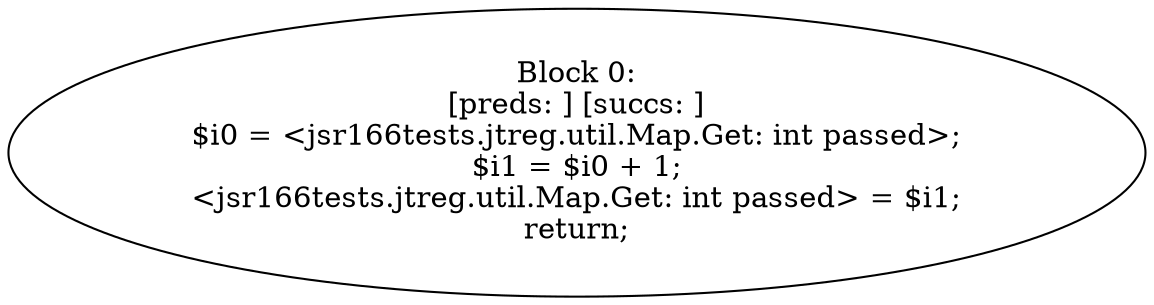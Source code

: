 digraph "unitGraph" {
    "Block 0:
[preds: ] [succs: ]
$i0 = <jsr166tests.jtreg.util.Map.Get: int passed>;
$i1 = $i0 + 1;
<jsr166tests.jtreg.util.Map.Get: int passed> = $i1;
return;
"
}
